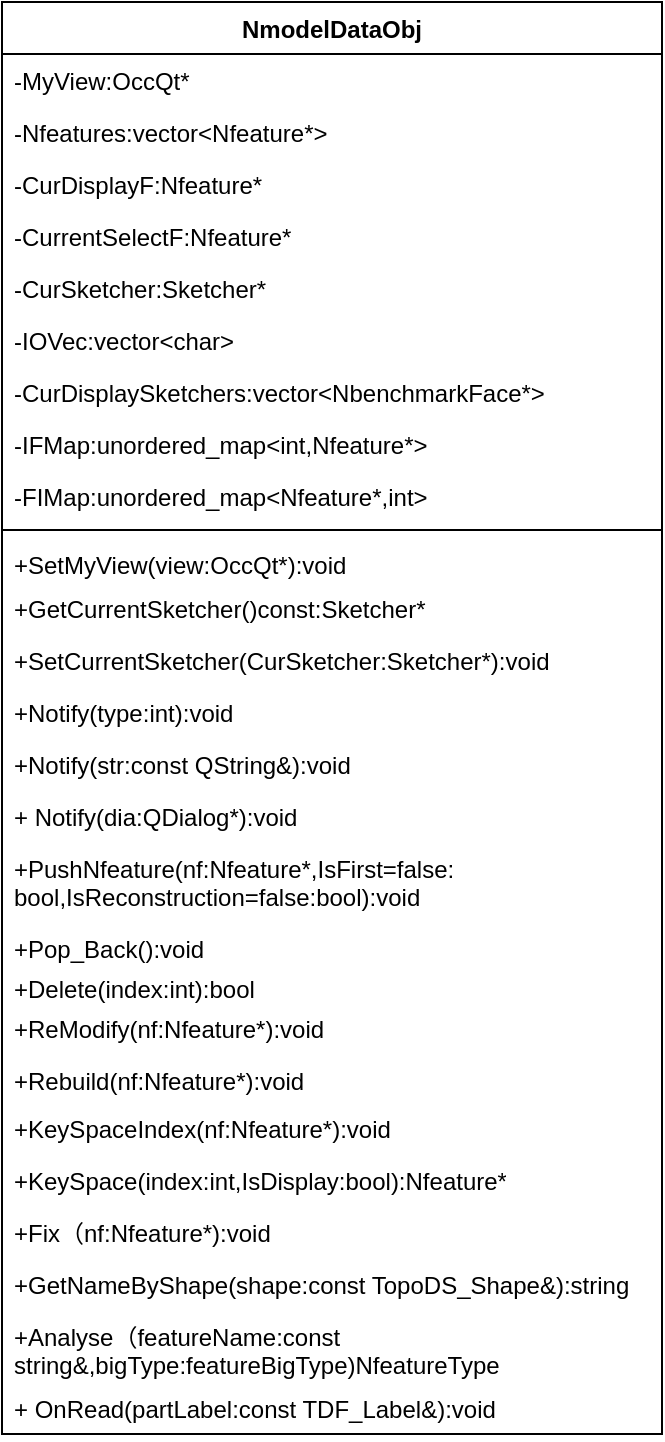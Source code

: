 <mxfile version="21.0.6" type="github">
  <diagram name="第 1 页" id="H-_hCgJGwJ7Z6bfP-N61">
    <mxGraphModel dx="1028" dy="724" grid="1" gridSize="10" guides="1" tooltips="1" connect="1" arrows="1" fold="1" page="1" pageScale="1" pageWidth="827" pageHeight="1169" math="0" shadow="0">
      <root>
        <mxCell id="0" />
        <mxCell id="1" parent="0" />
        <mxCell id="IMMej-047OtnLvX_3CX3-1" value="NmodelDataObj" style="swimlane;fontStyle=1;align=center;verticalAlign=top;childLayout=stackLayout;horizontal=1;startSize=26;horizontalStack=0;resizeParent=1;resizeParentMax=0;resizeLast=0;collapsible=1;marginBottom=0;whiteSpace=wrap;html=1;" vertex="1" parent="1">
          <mxGeometry x="290" y="150" width="330" height="716" as="geometry" />
        </mxCell>
        <mxCell id="IMMej-047OtnLvX_3CX3-2" value="-MyView:OccQt*" style="text;strokeColor=none;fillColor=none;align=left;verticalAlign=top;spacingLeft=4;spacingRight=4;overflow=hidden;rotatable=0;points=[[0,0.5],[1,0.5]];portConstraint=eastwest;whiteSpace=wrap;html=1;" vertex="1" parent="IMMej-047OtnLvX_3CX3-1">
          <mxGeometry y="26" width="330" height="26" as="geometry" />
        </mxCell>
        <mxCell id="IMMej-047OtnLvX_3CX3-5" value="-Nfeatures:vector&amp;lt;Nfeature*&amp;gt;" style="text;strokeColor=none;fillColor=none;align=left;verticalAlign=top;spacingLeft=4;spacingRight=4;overflow=hidden;rotatable=0;points=[[0,0.5],[1,0.5]];portConstraint=eastwest;whiteSpace=wrap;html=1;" vertex="1" parent="IMMej-047OtnLvX_3CX3-1">
          <mxGeometry y="52" width="330" height="26" as="geometry" />
        </mxCell>
        <mxCell id="IMMej-047OtnLvX_3CX3-6" value="-CurDisplayF:Nfeature*" style="text;strokeColor=none;fillColor=none;align=left;verticalAlign=top;spacingLeft=4;spacingRight=4;overflow=hidden;rotatable=0;points=[[0,0.5],[1,0.5]];portConstraint=eastwest;whiteSpace=wrap;html=1;" vertex="1" parent="IMMej-047OtnLvX_3CX3-1">
          <mxGeometry y="78" width="330" height="26" as="geometry" />
        </mxCell>
        <mxCell id="IMMej-047OtnLvX_3CX3-7" value="-CurrentSelectF:Nfeature*" style="text;strokeColor=none;fillColor=none;align=left;verticalAlign=top;spacingLeft=4;spacingRight=4;overflow=hidden;rotatable=0;points=[[0,0.5],[1,0.5]];portConstraint=eastwest;whiteSpace=wrap;html=1;" vertex="1" parent="IMMej-047OtnLvX_3CX3-1">
          <mxGeometry y="104" width="330" height="26" as="geometry" />
        </mxCell>
        <mxCell id="IMMej-047OtnLvX_3CX3-11" value="-CurSketcher:Sketcher*" style="text;strokeColor=none;fillColor=none;align=left;verticalAlign=top;spacingLeft=4;spacingRight=4;overflow=hidden;rotatable=0;points=[[0,0.5],[1,0.5]];portConstraint=eastwest;whiteSpace=wrap;html=1;" vertex="1" parent="IMMej-047OtnLvX_3CX3-1">
          <mxGeometry y="130" width="330" height="26" as="geometry" />
        </mxCell>
        <mxCell id="IMMej-047OtnLvX_3CX3-8" value="-IOVec:vector&amp;lt;char&amp;gt;" style="text;strokeColor=none;fillColor=none;align=left;verticalAlign=top;spacingLeft=4;spacingRight=4;overflow=hidden;rotatable=0;points=[[0,0.5],[1,0.5]];portConstraint=eastwest;whiteSpace=wrap;html=1;" vertex="1" parent="IMMej-047OtnLvX_3CX3-1">
          <mxGeometry y="156" width="330" height="26" as="geometry" />
        </mxCell>
        <mxCell id="IMMej-047OtnLvX_3CX3-12" value="-CurDisplaySketchers:vector&amp;lt;NbenchmarkFace*&amp;gt;" style="text;strokeColor=none;fillColor=none;align=left;verticalAlign=top;spacingLeft=4;spacingRight=4;overflow=hidden;rotatable=0;points=[[0,0.5],[1,0.5]];portConstraint=eastwest;whiteSpace=wrap;html=1;" vertex="1" parent="IMMej-047OtnLvX_3CX3-1">
          <mxGeometry y="182" width="330" height="26" as="geometry" />
        </mxCell>
        <mxCell id="IMMej-047OtnLvX_3CX3-9" value="-IFMap:unordered_map&amp;lt;int,Nfeature*&amp;gt;" style="text;strokeColor=none;fillColor=none;align=left;verticalAlign=top;spacingLeft=4;spacingRight=4;overflow=hidden;rotatable=0;points=[[0,0.5],[1,0.5]];portConstraint=eastwest;whiteSpace=wrap;html=1;" vertex="1" parent="IMMej-047OtnLvX_3CX3-1">
          <mxGeometry y="208" width="330" height="26" as="geometry" />
        </mxCell>
        <mxCell id="IMMej-047OtnLvX_3CX3-10" value="-FIMap:unordered_map&amp;lt;Nfeature*,int&amp;gt;" style="text;strokeColor=none;fillColor=none;align=left;verticalAlign=top;spacingLeft=4;spacingRight=4;overflow=hidden;rotatable=0;points=[[0,0.5],[1,0.5]];portConstraint=eastwest;whiteSpace=wrap;html=1;" vertex="1" parent="IMMej-047OtnLvX_3CX3-1">
          <mxGeometry y="234" width="330" height="26" as="geometry" />
        </mxCell>
        <mxCell id="IMMej-047OtnLvX_3CX3-3" value="" style="line;strokeWidth=1;fillColor=none;align=left;verticalAlign=middle;spacingTop=-1;spacingLeft=3;spacingRight=3;rotatable=0;labelPosition=right;points=[];portConstraint=eastwest;strokeColor=inherit;" vertex="1" parent="IMMej-047OtnLvX_3CX3-1">
          <mxGeometry y="260" width="330" height="8" as="geometry" />
        </mxCell>
        <mxCell id="IMMej-047OtnLvX_3CX3-4" value="+SetMyView(view:OccQt*):void" style="text;strokeColor=none;fillColor=none;align=left;verticalAlign=top;spacingLeft=4;spacingRight=4;overflow=hidden;rotatable=0;points=[[0,0.5],[1,0.5]];portConstraint=eastwest;whiteSpace=wrap;html=1;" vertex="1" parent="IMMej-047OtnLvX_3CX3-1">
          <mxGeometry y="268" width="330" height="22" as="geometry" />
        </mxCell>
        <mxCell id="IMMej-047OtnLvX_3CX3-13" value="+GetCurrentSketcher()const:Sketcher*" style="text;strokeColor=none;fillColor=none;align=left;verticalAlign=top;spacingLeft=4;spacingRight=4;overflow=hidden;rotatable=0;points=[[0,0.5],[1,0.5]];portConstraint=eastwest;whiteSpace=wrap;html=1;" vertex="1" parent="IMMej-047OtnLvX_3CX3-1">
          <mxGeometry y="290" width="330" height="26" as="geometry" />
        </mxCell>
        <mxCell id="IMMej-047OtnLvX_3CX3-14" value="+SetCurrentSketcher(CurSketcher:Sketcher*):void" style="text;strokeColor=none;fillColor=none;align=left;verticalAlign=top;spacingLeft=4;spacingRight=4;overflow=hidden;rotatable=0;points=[[0,0.5],[1,0.5]];portConstraint=eastwest;whiteSpace=wrap;html=1;" vertex="1" parent="IMMej-047OtnLvX_3CX3-1">
          <mxGeometry y="316" width="330" height="26" as="geometry" />
        </mxCell>
        <mxCell id="IMMej-047OtnLvX_3CX3-15" value="+Notify(type:int):void" style="text;strokeColor=none;fillColor=none;align=left;verticalAlign=top;spacingLeft=4;spacingRight=4;overflow=hidden;rotatable=0;points=[[0,0.5],[1,0.5]];portConstraint=eastwest;whiteSpace=wrap;html=1;" vertex="1" parent="IMMej-047OtnLvX_3CX3-1">
          <mxGeometry y="342" width="330" height="26" as="geometry" />
        </mxCell>
        <mxCell id="IMMej-047OtnLvX_3CX3-17" value="+Notify(str:const QString&amp;amp;):void" style="text;strokeColor=none;fillColor=none;align=left;verticalAlign=top;spacingLeft=4;spacingRight=4;overflow=hidden;rotatable=0;points=[[0,0.5],[1,0.5]];portConstraint=eastwest;whiteSpace=wrap;html=1;" vertex="1" parent="IMMej-047OtnLvX_3CX3-1">
          <mxGeometry y="368" width="330" height="26" as="geometry" />
        </mxCell>
        <mxCell id="IMMej-047OtnLvX_3CX3-16" value="+ Notify(dia:QDialog*):void&lt;br&gt;" style="text;strokeColor=none;fillColor=none;align=left;verticalAlign=top;spacingLeft=4;spacingRight=4;overflow=hidden;rotatable=0;points=[[0,0.5],[1,0.5]];portConstraint=eastwest;whiteSpace=wrap;html=1;" vertex="1" parent="IMMej-047OtnLvX_3CX3-1">
          <mxGeometry y="394" width="330" height="26" as="geometry" />
        </mxCell>
        <mxCell id="IMMej-047OtnLvX_3CX3-18" value="+PushNfeature(nf:Nfeature*,IsFirst=false:&lt;br&gt;bool,IsReconstruction=false:bool):void" style="text;strokeColor=none;fillColor=none;align=left;verticalAlign=top;spacingLeft=4;spacingRight=4;overflow=hidden;rotatable=0;points=[[0,0.5],[1,0.5]];portConstraint=eastwest;whiteSpace=wrap;html=1;" vertex="1" parent="IMMej-047OtnLvX_3CX3-1">
          <mxGeometry y="420" width="330" height="40" as="geometry" />
        </mxCell>
        <mxCell id="IMMej-047OtnLvX_3CX3-19" value="+Pop_Back():void" style="text;strokeColor=none;fillColor=none;align=left;verticalAlign=top;spacingLeft=4;spacingRight=4;overflow=hidden;rotatable=0;points=[[0,0.5],[1,0.5]];portConstraint=eastwest;whiteSpace=wrap;html=1;" vertex="1" parent="IMMej-047OtnLvX_3CX3-1">
          <mxGeometry y="460" width="330" height="20" as="geometry" />
        </mxCell>
        <mxCell id="IMMej-047OtnLvX_3CX3-21" value="+Delete(index:int):bool" style="text;strokeColor=none;fillColor=none;align=left;verticalAlign=top;spacingLeft=4;spacingRight=4;overflow=hidden;rotatable=0;points=[[0,0.5],[1,0.5]];portConstraint=eastwest;whiteSpace=wrap;html=1;" vertex="1" parent="IMMej-047OtnLvX_3CX3-1">
          <mxGeometry y="480" width="330" height="20" as="geometry" />
        </mxCell>
        <mxCell id="IMMej-047OtnLvX_3CX3-23" value="+ReModify(nf:Nfeature*):void" style="text;strokeColor=none;fillColor=none;align=left;verticalAlign=top;spacingLeft=4;spacingRight=4;overflow=hidden;rotatable=0;points=[[0,0.5],[1,0.5]];portConstraint=eastwest;whiteSpace=wrap;html=1;" vertex="1" parent="IMMej-047OtnLvX_3CX3-1">
          <mxGeometry y="500" width="330" height="26" as="geometry" />
        </mxCell>
        <mxCell id="IMMej-047OtnLvX_3CX3-20" value="+Rebuild(nf:Nfeature*):void" style="text;strokeColor=none;fillColor=none;align=left;verticalAlign=top;spacingLeft=4;spacingRight=4;overflow=hidden;rotatable=0;points=[[0,0.5],[1,0.5]];portConstraint=eastwest;whiteSpace=wrap;html=1;" vertex="1" parent="IMMej-047OtnLvX_3CX3-1">
          <mxGeometry y="526" width="330" height="24" as="geometry" />
        </mxCell>
        <mxCell id="IMMej-047OtnLvX_3CX3-25" value="+KeySpaceIndex(nf:Nfeature*):void" style="text;strokeColor=none;fillColor=none;align=left;verticalAlign=top;spacingLeft=4;spacingRight=4;overflow=hidden;rotatable=0;points=[[0,0.5],[1,0.5]];portConstraint=eastwest;whiteSpace=wrap;html=1;" vertex="1" parent="IMMej-047OtnLvX_3CX3-1">
          <mxGeometry y="550" width="330" height="26" as="geometry" />
        </mxCell>
        <mxCell id="IMMej-047OtnLvX_3CX3-24" value="+KeySpace(index:int,IsDisplay:bool):Nfeature*" style="text;strokeColor=none;fillColor=none;align=left;verticalAlign=top;spacingLeft=4;spacingRight=4;overflow=hidden;rotatable=0;points=[[0,0.5],[1,0.5]];portConstraint=eastwest;whiteSpace=wrap;html=1;" vertex="1" parent="IMMej-047OtnLvX_3CX3-1">
          <mxGeometry y="576" width="330" height="26" as="geometry" />
        </mxCell>
        <mxCell id="IMMej-047OtnLvX_3CX3-26" value="+Fix（nf:Nfeature*):void" style="text;strokeColor=none;fillColor=none;align=left;verticalAlign=top;spacingLeft=4;spacingRight=4;overflow=hidden;rotatable=0;points=[[0,0.5],[1,0.5]];portConstraint=eastwest;whiteSpace=wrap;html=1;" vertex="1" parent="IMMej-047OtnLvX_3CX3-1">
          <mxGeometry y="602" width="330" height="26" as="geometry" />
        </mxCell>
        <mxCell id="IMMej-047OtnLvX_3CX3-28" value="+GetNameByShape(shape:const TopoDS_Shape&amp;amp;):string" style="text;strokeColor=none;fillColor=none;align=left;verticalAlign=top;spacingLeft=4;spacingRight=4;overflow=hidden;rotatable=0;points=[[0,0.5],[1,0.5]];portConstraint=eastwest;whiteSpace=wrap;html=1;" vertex="1" parent="IMMej-047OtnLvX_3CX3-1">
          <mxGeometry y="628" width="330" height="26" as="geometry" />
        </mxCell>
        <mxCell id="IMMej-047OtnLvX_3CX3-30" value="+Analyse（featureName:const string&amp;amp;,bigType:featureBigType)NfeatureType" style="text;strokeColor=none;fillColor=none;align=left;verticalAlign=top;spacingLeft=4;spacingRight=4;overflow=hidden;rotatable=0;points=[[0,0.5],[1,0.5]];portConstraint=eastwest;whiteSpace=wrap;html=1;" vertex="1" parent="IMMej-047OtnLvX_3CX3-1">
          <mxGeometry y="654" width="330" height="36" as="geometry" />
        </mxCell>
        <mxCell id="IMMej-047OtnLvX_3CX3-29" value="+ OnRead(partLabel:const TDF_Label&amp;amp;):void" style="text;strokeColor=none;fillColor=none;align=left;verticalAlign=top;spacingLeft=4;spacingRight=4;overflow=hidden;rotatable=0;points=[[0,0.5],[1,0.5]];portConstraint=eastwest;whiteSpace=wrap;html=1;" vertex="1" parent="IMMej-047OtnLvX_3CX3-1">
          <mxGeometry y="690" width="330" height="26" as="geometry" />
        </mxCell>
      </root>
    </mxGraphModel>
  </diagram>
</mxfile>
